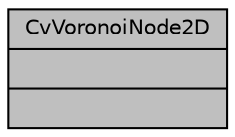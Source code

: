 digraph "CvVoronoiNode2D"
{
 // LATEX_PDF_SIZE
  edge [fontname="Helvetica",fontsize="10",labelfontname="Helvetica",labelfontsize="10"];
  node [fontname="Helvetica",fontsize="10",shape=record];
  Node1 [label="{CvVoronoiNode2D\n||}",height=0.2,width=0.4,color="black", fillcolor="grey75", style="filled", fontcolor="black",tooltip=" "];
}
